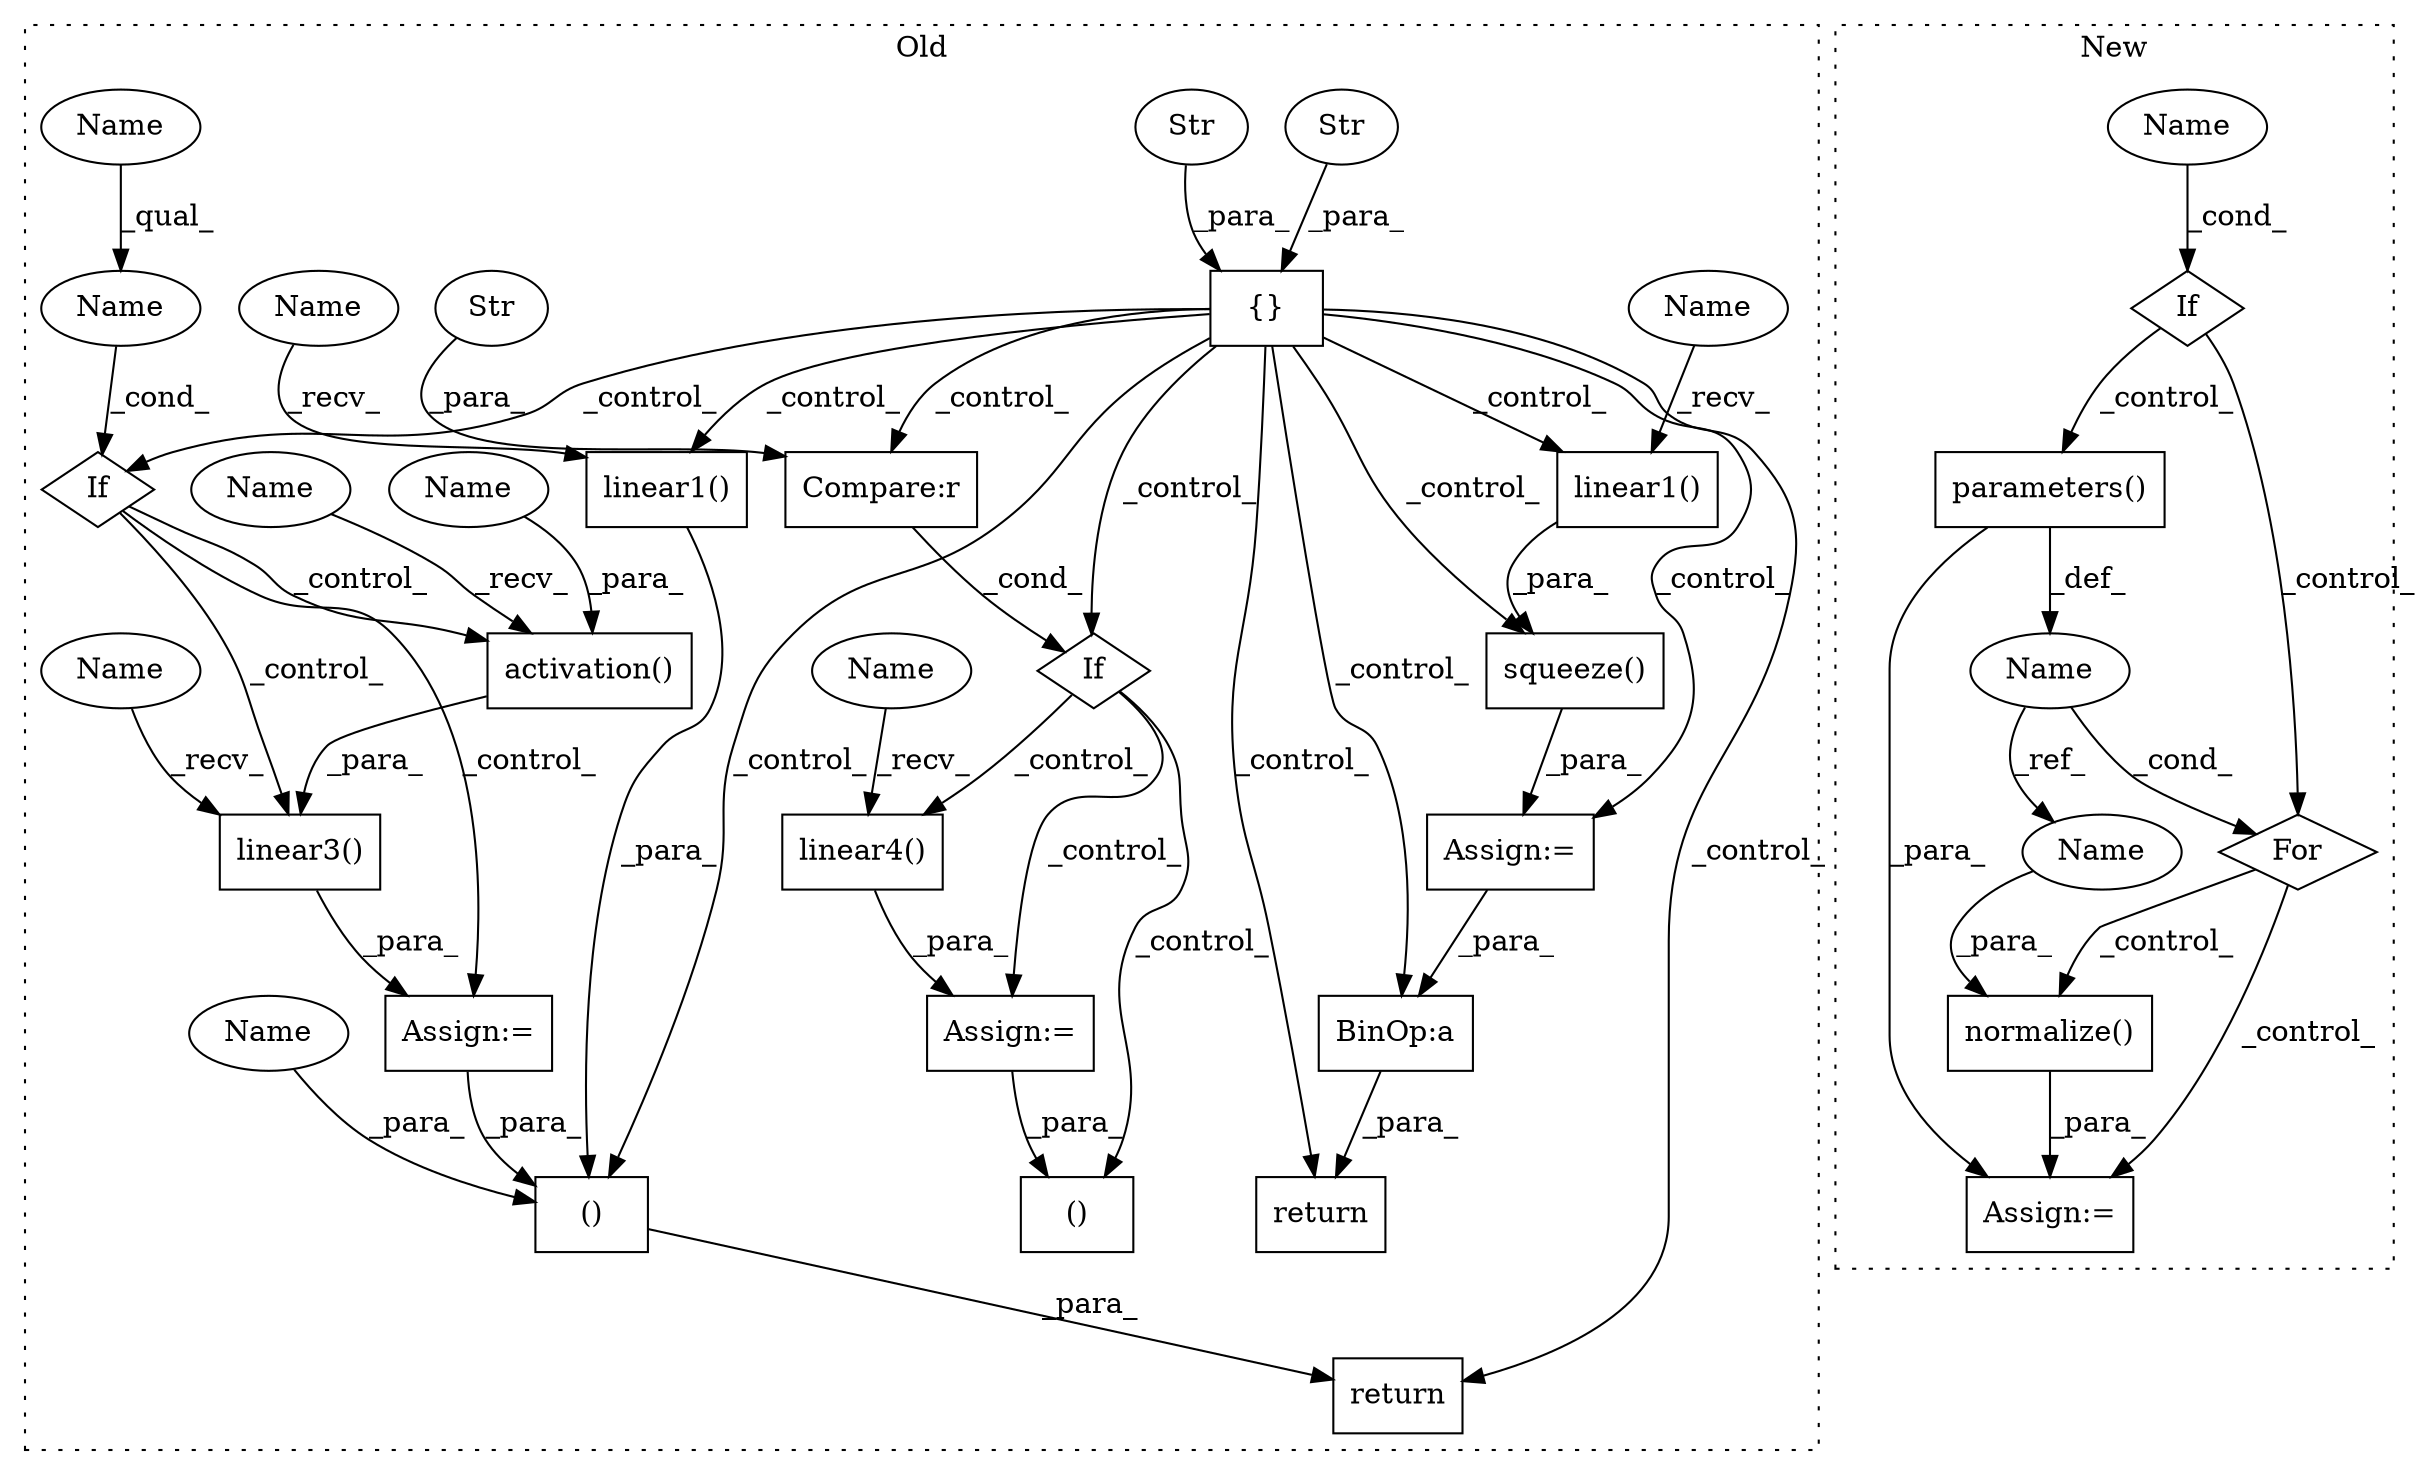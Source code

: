 digraph G {
subgraph cluster0 {
1 [label="If" a="96" s="11406" l="0" shape="diamond"];
3 [label="()" a="54" s="11585" l="15" shape="box"];
6 [label="{}" a="59" s="10608,10652" l="1,0" shape="box"];
7 [label="If" a="96" s="10828" l="3" shape="diamond"];
8 [label="()" a="54" s="11123" l="26" shape="box"];
9 [label="Str" a="66" s="10639" l="13" shape="ellipse"];
10 [label="Str" a="66" s="10622" l="15" shape="ellipse"];
11 [label="linear1()" a="75" s="11254,11268" l="13,1" shape="box"];
13 [label="Name" a="87" s="10831" l="20" shape="ellipse"];
14 [label="Assign:=" a="68" s="10882" l="3" shape="box"];
15 [label="linear4()" a="75" s="11536,11550" l="13,1" shape="box"];
16 [label="BinOp:a" a="82" s="11380" l="3" shape="box"];
17 [label="linear1()" a="75" s="10701,10715" l="13,1" shape="box"];
18 [label="linear3()" a="75" s="10885,10924" l="13,1" shape="box"];
20 [label="Compare:r" a="40" s="11406" l="36" shape="box"];
21 [label="Str" a="66" s="11435" l="7" shape="ellipse"];
24 [label="activation()" a="75" s="10898,10923" l="16,1" shape="box"];
25 [label="Assign:=" a="68" s="11237" l="3" shape="box"];
26 [label="Assign:=" a="68" s="11533" l="3" shape="box"];
27 [label="return" a="93" s="11107" l="7" shape="box"];
28 [label="squeeze()" a="75" s="11240,11269" l="14,1" shape="box"];
29 [label="return" a="93" s="11360" l="7" shape="box"];
30 [label="Name" a="87" s="11125" l="9" shape="ellipse"];
31 [label="Name" a="87" s="10914" l="9" shape="ellipse"];
32 [label="Name" a="87" s="10831" l="4" shape="ellipse"];
33 [label="Name" a="87" s="11254" l="4" shape="ellipse"];
34 [label="Name" a="87" s="10898" l="4" shape="ellipse"];
35 [label="Name" a="87" s="11536" l="4" shape="ellipse"];
36 [label="Name" a="87" s="10885" l="4" shape="ellipse"];
37 [label="Name" a="87" s="10701" l="4" shape="ellipse"];
label = "Old";
style="dotted";
}
subgraph cluster1 {
2 [label="normalize()" a="75" s="8364,8377" l="12,8" shape="box"];
4 [label="Assign:=" a="68" s="8361" l="3" shape="box"];
5 [label="If" a="96" s="8253" l="3" shape="diamond"];
12 [label="parameters()" a="75" s="8309" l="25" shape="box"];
19 [label="For" a="107" s="8300,8334" l="4,26" shape="diamond"];
22 [label="Name" a="87" s="8256" l="22" shape="ellipse"];
23 [label="Name" a="87" s="8304" l="1" shape="ellipse"];
38 [label="Name" a="87" s="8376" l="1" shape="ellipse"];
label = "New";
style="dotted";
}
1 -> 3 [label="_control_"];
1 -> 26 [label="_control_"];
1 -> 15 [label="_control_"];
2 -> 4 [label="_para_"];
5 -> 19 [label="_control_"];
5 -> 12 [label="_control_"];
6 -> 17 [label="_control_"];
6 -> 7 [label="_control_"];
6 -> 25 [label="_control_"];
6 -> 28 [label="_control_"];
6 -> 16 [label="_control_"];
6 -> 29 [label="_control_"];
6 -> 20 [label="_control_"];
6 -> 8 [label="_control_"];
6 -> 1 [label="_control_"];
6 -> 27 [label="_control_"];
6 -> 11 [label="_control_"];
7 -> 18 [label="_control_"];
7 -> 24 [label="_control_"];
7 -> 14 [label="_control_"];
8 -> 27 [label="_para_"];
9 -> 6 [label="_para_"];
10 -> 6 [label="_para_"];
11 -> 28 [label="_para_"];
12 -> 23 [label="_def_"];
12 -> 4 [label="_para_"];
13 -> 7 [label="_cond_"];
14 -> 8 [label="_para_"];
15 -> 26 [label="_para_"];
16 -> 29 [label="_para_"];
17 -> 8 [label="_para_"];
18 -> 14 [label="_para_"];
19 -> 2 [label="_control_"];
19 -> 4 [label="_control_"];
20 -> 1 [label="_cond_"];
21 -> 20 [label="_para_"];
22 -> 5 [label="_cond_"];
23 -> 19 [label="_cond_"];
23 -> 38 [label="_ref_"];
24 -> 18 [label="_para_"];
25 -> 16 [label="_para_"];
26 -> 3 [label="_para_"];
28 -> 25 [label="_para_"];
30 -> 8 [label="_para_"];
31 -> 24 [label="_para_"];
32 -> 13 [label="_qual_"];
33 -> 11 [label="_recv_"];
34 -> 24 [label="_recv_"];
35 -> 15 [label="_recv_"];
36 -> 18 [label="_recv_"];
37 -> 17 [label="_recv_"];
38 -> 2 [label="_para_"];
}